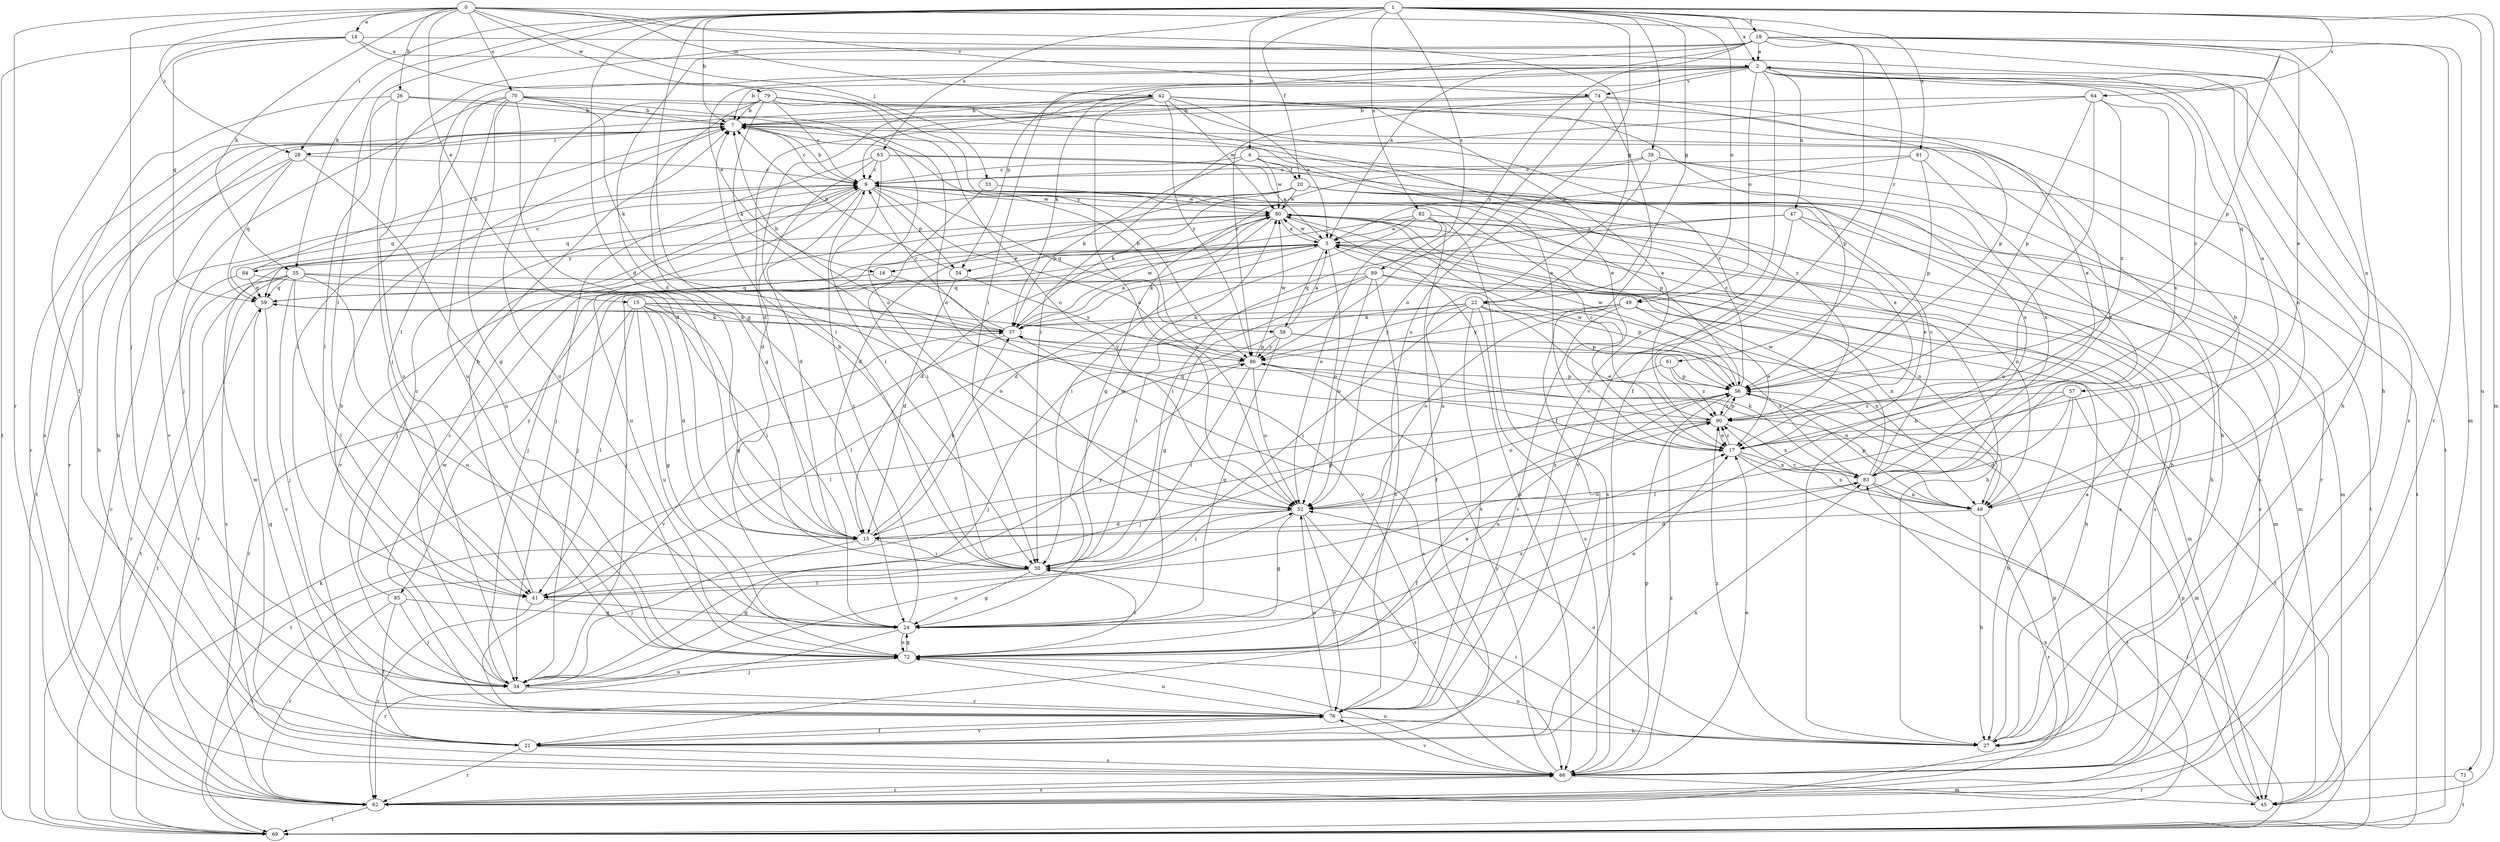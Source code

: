 strict digraph  {
0;
1;
2;
3;
4;
7;
9;
13;
14;
15;
16;
17;
18;
20;
21;
22;
24;
26;
27;
28;
30;
33;
34;
35;
37;
39;
41;
42;
45;
47;
48;
49;
52;
54;
56;
57;
58;
59;
61;
62;
63;
64;
66;
69;
70;
71;
72;
74;
76;
79;
80;
81;
82;
83;
84;
85;
86;
89;
90;
0 -> 14  [label=e];
0 -> 15  [label=e];
0 -> 22  [label=g];
0 -> 26  [label=h];
0 -> 28  [label=i];
0 -> 33  [label=j];
0 -> 34  [label=j];
0 -> 35  [label=k];
0 -> 42  [label=m];
0 -> 61  [label=r];
0 -> 62  [label=r];
0 -> 70  [label=u];
0 -> 74  [label=v];
0 -> 79  [label=w];
1 -> 2  [label=a];
1 -> 4  [label=b];
1 -> 7  [label=b];
1 -> 13  [label=d];
1 -> 18  [label=f];
1 -> 20  [label=f];
1 -> 22  [label=g];
1 -> 24  [label=g];
1 -> 28  [label=i];
1 -> 35  [label=k];
1 -> 39  [label=l];
1 -> 41  [label=l];
1 -> 45  [label=m];
1 -> 49  [label=o];
1 -> 63  [label=s];
1 -> 64  [label=s];
1 -> 71  [label=u];
1 -> 72  [label=u];
1 -> 81  [label=x];
1 -> 82  [label=x];
1 -> 89  [label=z];
2 -> 7  [label=b];
2 -> 16  [label=e];
2 -> 27  [label=h];
2 -> 37  [label=k];
2 -> 41  [label=l];
2 -> 47  [label=n];
2 -> 49  [label=o];
2 -> 54  [label=p];
2 -> 57  [label=q];
2 -> 66  [label=s];
2 -> 69  [label=t];
2 -> 74  [label=v];
2 -> 76  [label=v];
2 -> 90  [label=z];
3 -> 16  [label=e];
3 -> 34  [label=j];
3 -> 37  [label=k];
3 -> 45  [label=m];
3 -> 48  [label=n];
3 -> 52  [label=o];
3 -> 54  [label=p];
3 -> 58  [label=q];
3 -> 66  [label=s];
3 -> 80  [label=w];
3 -> 84  [label=y];
3 -> 85  [label=y];
4 -> 9  [label=c];
4 -> 17  [label=e];
4 -> 20  [label=f];
4 -> 37  [label=k];
4 -> 80  [label=w];
4 -> 83  [label=x];
7 -> 9  [label=c];
7 -> 27  [label=h];
7 -> 28  [label=i];
7 -> 62  [label=r];
7 -> 90  [label=z];
9 -> 7  [label=b];
9 -> 13  [label=d];
9 -> 34  [label=j];
9 -> 45  [label=m];
9 -> 52  [label=o];
9 -> 54  [label=p];
9 -> 56  [label=p];
9 -> 58  [label=q];
9 -> 59  [label=q];
9 -> 72  [label=u];
9 -> 80  [label=w];
13 -> 30  [label=i];
13 -> 34  [label=j];
13 -> 37  [label=k];
13 -> 56  [label=p];
14 -> 2  [label=a];
14 -> 21  [label=f];
14 -> 48  [label=n];
14 -> 59  [label=q];
14 -> 69  [label=t];
14 -> 86  [label=y];
15 -> 13  [label=d];
15 -> 24  [label=g];
15 -> 30  [label=i];
15 -> 37  [label=k];
15 -> 41  [label=l];
15 -> 56  [label=p];
15 -> 62  [label=r];
15 -> 72  [label=u];
15 -> 90  [label=z];
16 -> 59  [label=q];
16 -> 76  [label=v];
17 -> 2  [label=a];
17 -> 9  [label=c];
17 -> 48  [label=n];
17 -> 59  [label=q];
17 -> 69  [label=t];
17 -> 83  [label=x];
17 -> 90  [label=z];
18 -> 2  [label=a];
18 -> 3  [label=a];
18 -> 13  [label=d];
18 -> 17  [label=e];
18 -> 21  [label=f];
18 -> 27  [label=h];
18 -> 30  [label=i];
18 -> 34  [label=j];
18 -> 45  [label=m];
18 -> 56  [label=p];
18 -> 62  [label=r];
18 -> 86  [label=y];
20 -> 13  [label=d];
20 -> 27  [label=h];
20 -> 37  [label=k];
20 -> 59  [label=q];
20 -> 66  [label=s];
20 -> 69  [label=t];
20 -> 80  [label=w];
21 -> 7  [label=b];
21 -> 59  [label=q];
21 -> 62  [label=r];
21 -> 66  [label=s];
21 -> 76  [label=v];
21 -> 80  [label=w];
21 -> 83  [label=x];
22 -> 17  [label=e];
22 -> 30  [label=i];
22 -> 37  [label=k];
22 -> 41  [label=l];
22 -> 48  [label=n];
22 -> 56  [label=p];
22 -> 66  [label=s];
22 -> 76  [label=v];
22 -> 86  [label=y];
24 -> 9  [label=c];
24 -> 17  [label=e];
24 -> 62  [label=r];
24 -> 72  [label=u];
24 -> 83  [label=x];
26 -> 7  [label=b];
26 -> 41  [label=l];
26 -> 52  [label=o];
26 -> 66  [label=s];
26 -> 72  [label=u];
27 -> 3  [label=a];
27 -> 30  [label=i];
27 -> 52  [label=o];
27 -> 72  [label=u];
27 -> 90  [label=z];
28 -> 9  [label=c];
28 -> 59  [label=q];
28 -> 69  [label=t];
28 -> 72  [label=u];
28 -> 76  [label=v];
30 -> 7  [label=b];
30 -> 24  [label=g];
30 -> 41  [label=l];
30 -> 69  [label=t];
30 -> 80  [label=w];
33 -> 30  [label=i];
33 -> 80  [label=w];
34 -> 7  [label=b];
34 -> 9  [label=c];
34 -> 52  [label=o];
34 -> 72  [label=u];
34 -> 76  [label=v];
35 -> 24  [label=g];
35 -> 34  [label=j];
35 -> 41  [label=l];
35 -> 45  [label=m];
35 -> 59  [label=q];
35 -> 62  [label=r];
35 -> 66  [label=s];
35 -> 69  [label=t];
35 -> 72  [label=u];
37 -> 3  [label=a];
37 -> 7  [label=b];
37 -> 9  [label=c];
37 -> 66  [label=s];
37 -> 76  [label=v];
37 -> 80  [label=w];
37 -> 86  [label=y];
39 -> 9  [label=c];
39 -> 24  [label=g];
39 -> 62  [label=r];
39 -> 69  [label=t];
39 -> 72  [label=u];
41 -> 7  [label=b];
41 -> 24  [label=g];
41 -> 62  [label=r];
41 -> 86  [label=y];
42 -> 3  [label=a];
42 -> 7  [label=b];
42 -> 9  [label=c];
42 -> 17  [label=e];
42 -> 30  [label=i];
42 -> 48  [label=n];
42 -> 52  [label=o];
42 -> 56  [label=p];
42 -> 62  [label=r];
42 -> 80  [label=w];
42 -> 86  [label=y];
45 -> 56  [label=p];
45 -> 83  [label=x];
47 -> 3  [label=a];
47 -> 17  [label=e];
47 -> 27  [label=h];
47 -> 30  [label=i];
47 -> 76  [label=v];
48 -> 7  [label=b];
48 -> 13  [label=d];
48 -> 27  [label=h];
48 -> 56  [label=p];
48 -> 62  [label=r];
48 -> 90  [label=z];
49 -> 17  [label=e];
49 -> 27  [label=h];
49 -> 37  [label=k];
49 -> 52  [label=o];
49 -> 76  [label=v];
49 -> 86  [label=y];
52 -> 13  [label=d];
52 -> 24  [label=g];
52 -> 30  [label=i];
52 -> 66  [label=s];
52 -> 76  [label=v];
52 -> 90  [label=z];
54 -> 7  [label=b];
54 -> 13  [label=d];
54 -> 86  [label=y];
56 -> 9  [label=c];
56 -> 52  [label=o];
56 -> 72  [label=u];
56 -> 80  [label=w];
56 -> 90  [label=z];
57 -> 13  [label=d];
57 -> 27  [label=h];
57 -> 41  [label=l];
57 -> 45  [label=m];
57 -> 90  [label=z];
58 -> 3  [label=a];
58 -> 24  [label=g];
58 -> 34  [label=j];
58 -> 69  [label=t];
58 -> 83  [label=x];
58 -> 86  [label=y];
59 -> 37  [label=k];
59 -> 69  [label=t];
59 -> 76  [label=v];
61 -> 34  [label=j];
61 -> 56  [label=p];
61 -> 90  [label=z];
62 -> 56  [label=p];
62 -> 66  [label=s];
62 -> 69  [label=t];
63 -> 3  [label=a];
63 -> 9  [label=c];
63 -> 13  [label=d];
63 -> 30  [label=i];
63 -> 34  [label=j];
63 -> 83  [label=x];
64 -> 7  [label=b];
64 -> 30  [label=i];
64 -> 56  [label=p];
64 -> 72  [label=u];
64 -> 83  [label=x];
64 -> 90  [label=z];
66 -> 3  [label=a];
66 -> 7  [label=b];
66 -> 17  [label=e];
66 -> 45  [label=m];
66 -> 56  [label=p];
66 -> 62  [label=r];
66 -> 72  [label=u];
66 -> 76  [label=v];
66 -> 86  [label=y];
66 -> 90  [label=z];
69 -> 9  [label=c];
69 -> 37  [label=k];
70 -> 7  [label=b];
70 -> 13  [label=d];
70 -> 17  [label=e];
70 -> 24  [label=g];
70 -> 34  [label=j];
70 -> 37  [label=k];
70 -> 41  [label=l];
70 -> 52  [label=o];
70 -> 72  [label=u];
71 -> 62  [label=r];
71 -> 69  [label=t];
72 -> 17  [label=e];
72 -> 24  [label=g];
72 -> 30  [label=i];
72 -> 34  [label=j];
74 -> 7  [label=b];
74 -> 13  [label=d];
74 -> 17  [label=e];
74 -> 21  [label=f];
74 -> 52  [label=o];
74 -> 56  [label=p];
74 -> 86  [label=y];
76 -> 21  [label=f];
76 -> 27  [label=h];
76 -> 52  [label=o];
76 -> 72  [label=u];
76 -> 80  [label=w];
79 -> 7  [label=b];
79 -> 9  [label=c];
79 -> 17  [label=e];
79 -> 24  [label=g];
79 -> 27  [label=h];
79 -> 37  [label=k];
79 -> 52  [label=o];
79 -> 72  [label=u];
79 -> 90  [label=z];
80 -> 3  [label=a];
80 -> 13  [label=d];
80 -> 27  [label=h];
80 -> 30  [label=i];
80 -> 34  [label=j];
80 -> 45  [label=m];
80 -> 48  [label=n];
80 -> 66  [label=s];
80 -> 76  [label=v];
81 -> 3  [label=a];
81 -> 9  [label=c];
81 -> 56  [label=p];
81 -> 83  [label=x];
82 -> 3  [label=a];
82 -> 13  [label=d];
82 -> 21  [label=f];
82 -> 34  [label=j];
82 -> 52  [label=o];
82 -> 62  [label=r];
82 -> 66  [label=s];
83 -> 9  [label=c];
83 -> 37  [label=k];
83 -> 48  [label=n];
83 -> 52  [label=o];
83 -> 69  [label=t];
83 -> 80  [label=w];
84 -> 7  [label=b];
84 -> 9  [label=c];
84 -> 52  [label=o];
84 -> 59  [label=q];
84 -> 62  [label=r];
85 -> 9  [label=c];
85 -> 21  [label=f];
85 -> 24  [label=g];
85 -> 34  [label=j];
85 -> 62  [label=r];
86 -> 7  [label=b];
86 -> 30  [label=i];
86 -> 41  [label=l];
86 -> 48  [label=n];
86 -> 52  [label=o];
86 -> 56  [label=p];
86 -> 80  [label=w];
89 -> 24  [label=g];
89 -> 30  [label=i];
89 -> 48  [label=n];
89 -> 52  [label=o];
89 -> 56  [label=p];
89 -> 59  [label=q];
89 -> 76  [label=v];
90 -> 17  [label=e];
90 -> 21  [label=f];
90 -> 56  [label=p];
90 -> 69  [label=t];
90 -> 80  [label=w];
90 -> 83  [label=x];
}
